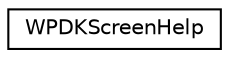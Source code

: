 digraph "Graphical Class Hierarchy"
{
  edge [fontname="Helvetica",fontsize="10",labelfontname="Helvetica",labelfontsize="10"];
  node [fontname="Helvetica",fontsize="10",shape=record];
  rankdir="LR";
  Node1 [label="WPDKScreenHelp",height=0.2,width=0.4,color="black", fillcolor="white", style="filled",URL="$classWPDKScreenHelp.html"];
}
